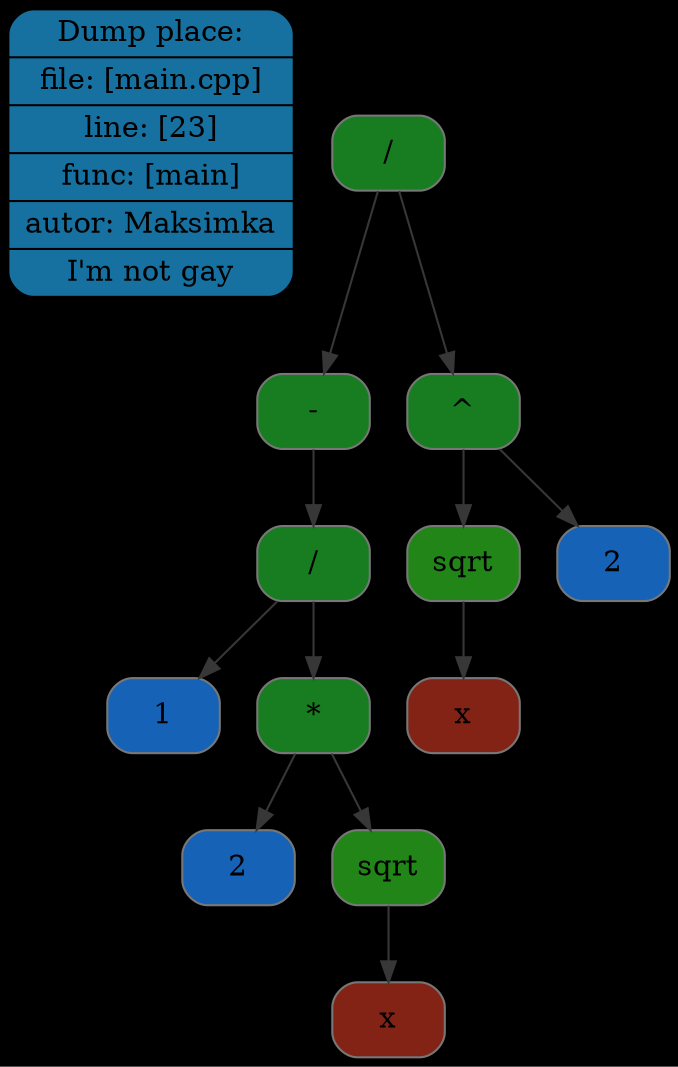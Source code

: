 digraph G{
rankdir=TB
graph [bgcolor="#000000"];
place[shape=Mrecord, style=filled, fillcolor="#1771a0", pos="0,1!",label = " { Dump place: | file: [main.cpp] | line: [23] | func: [main] | autor: Maksimka | I'm not gay } "color = "#000000"];
node0x503000000130[shape=Mrecord, style=filled, fillcolor="#177d20"label ="/", color = "#777777"];
node0x5030000004f0[shape=Mrecord, style=filled, fillcolor="#177d20"label ="-", color = "#777777"];
node0x5030000004c0[shape=Mrecord, style=filled, fillcolor="#177d20"label ="/", color = "#777777"];
node0x5030000003a0[shape=Mrecord, style=filled, fillcolor="#1662b7"label ="1", color = "#777777"];
node0x5030000003d0[shape=Mrecord, style=filled, fillcolor="#177d20"label ="*", color = "#777777"];
node0x503000000340[shape=Mrecord, style=filled, fillcolor="#1662b7"label ="2", color = "#777777"];
node0x503000000370[shape=Mrecord, style=filled, fillcolor="#218617"label ="sqrt", color = "#777777"];
node0x503000000310[shape=Mrecord, style=filled, fillcolor="#832316"label ="x", color = "#777777"];
node0x503000000520[shape=Mrecord, style=filled, fillcolor="#177d20"label ="^", color = "#777777"];
node0x503000000400[shape=Mrecord, style=filled, fillcolor="#218617"label ="sqrt", color = "#777777"];
node0x503000000430[shape=Mrecord, style=filled, fillcolor="#832316"label ="x", color = "#777777"];
node0x503000000460[shape=Mrecord, style=filled, fillcolor="#1662b7"label ="2", color = "#777777"];
edge[color="#373737"];
node0x503000000130->node0x5030000004f0;
node0x5030000004f0->node0x5030000004c0;
node0x5030000004c0->node0x5030000003a0;
node0x5030000004c0->node0x5030000003d0;
node0x5030000003d0->node0x503000000340;
node0x5030000003d0->node0x503000000370;
node0x503000000370->node0x503000000310;
node0x503000000130->node0x503000000520;
node0x503000000520->node0x503000000400;
node0x503000000400->node0x503000000430;
node0x503000000520->node0x503000000460;
}
